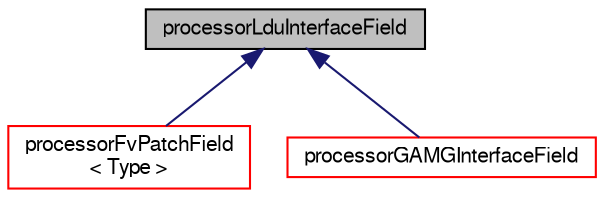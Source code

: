 digraph "processorLduInterfaceField"
{
  bgcolor="transparent";
  edge [fontname="FreeSans",fontsize="10",labelfontname="FreeSans",labelfontsize="10"];
  node [fontname="FreeSans",fontsize="10",shape=record];
  Node0 [label="processorLduInterfaceField",height=0.2,width=0.4,color="black", fillcolor="grey75", style="filled", fontcolor="black"];
  Node0 -> Node1 [dir="back",color="midnightblue",fontsize="10",style="solid",fontname="FreeSans"];
  Node1 [label="processorFvPatchField\l\< Type \>",height=0.2,width=0.4,color="red",URL="$a22038.html",tooltip="This boundary condition enables processor communication across patches. "];
  Node0 -> Node3 [dir="back",color="midnightblue",fontsize="10",style="solid",fontname="FreeSans"];
  Node3 [label="processorGAMGInterfaceField",height=0.2,width=0.4,color="red",URL="$a27018.html",tooltip="GAMG agglomerated processor interface field. "];
}
